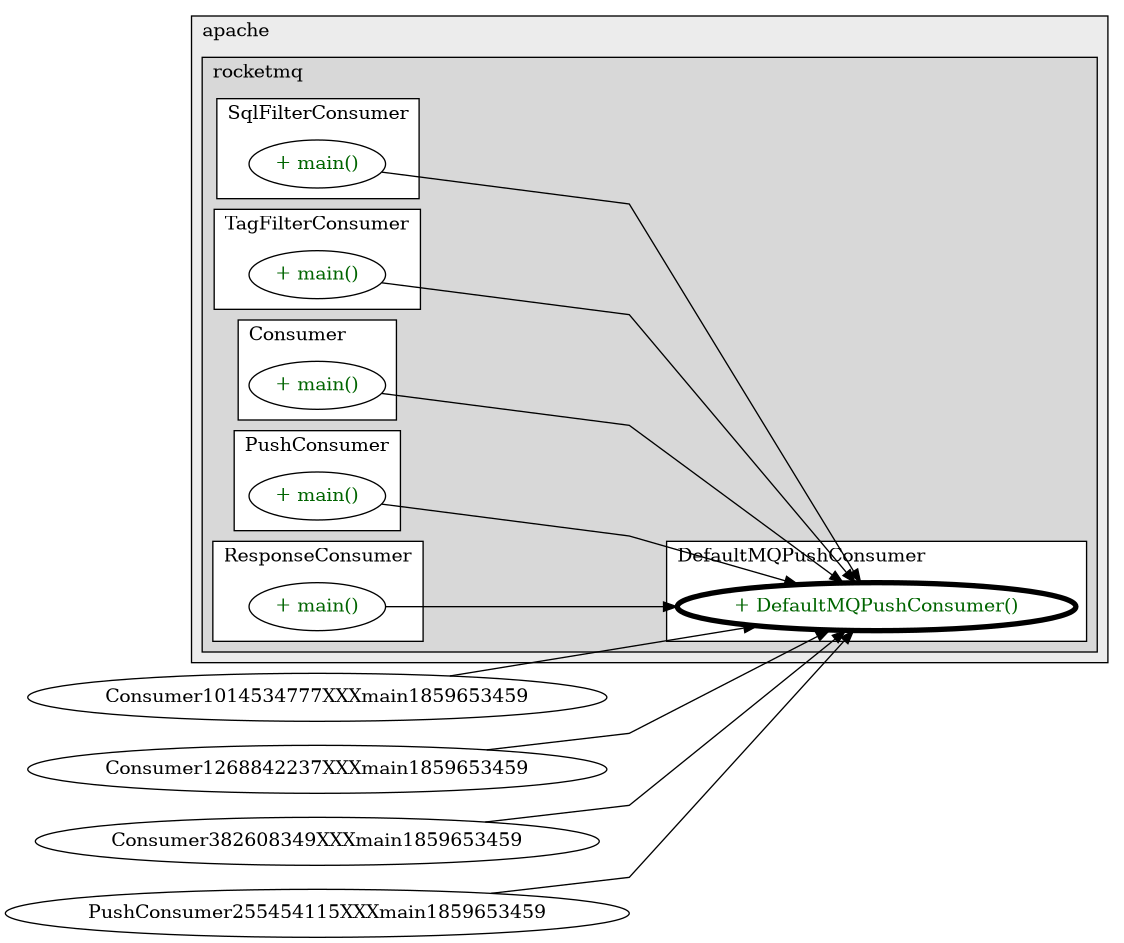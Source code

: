 @startuml

/' diagram meta data start
config=CallConfiguration;
{
  "rootMethod": "org.apache.rocketmq.client.consumer.DefaultMQPushConsumer#DefaultMQPushConsumer(String)",
  "projectClassification": {
    "searchMode": "OpenProject", // OpenProject, AllProjects
    "includedProjects": "",
    "pathEndKeywords": "*.impl",
    "isClientPath": "",
    "isClientName": "",
    "isTestPath": "",
    "isTestName": "",
    "isMappingPath": "",
    "isMappingName": "",
    "isDataAccessPath": "",
    "isDataAccessName": "",
    "isDataStructurePath": "",
    "isDataStructureName": "",
    "isInterfaceStructuresPath": "",
    "isInterfaceStructuresName": "",
    "isEntryPointPath": "",
    "isEntryPointName": "",
    "treatFinalFieldsAsMandatory": false
  },
  "graphRestriction": {
    "classPackageExcludeFilter": "",
    "classPackageIncludeFilter": "",
    "classNameExcludeFilter": "",
    "classNameIncludeFilter": "",
    "methodNameExcludeFilter": "",
    "methodNameIncludeFilter": "",
    "removeByInheritance": "", // inheritance/annotation based filtering is done in a second step
    "removeByAnnotation": "",
    "removeByClassPackage": "", // cleanup the graph after inheritance/annotation based filtering is done
    "removeByClassName": "",
    "cutMappings": false,
    "cutEnum": true,
    "cutTests": true,
    "cutClient": true,
    "cutDataAccess": true,
    "cutInterfaceStructures": true,
    "cutDataStructures": true,
    "cutGetterAndSetter": true,
    "cutConstructors": true
  },
  "graphTraversal": {
    "forwardDepth": 3,
    "backwardDepth": 3,
    "classPackageExcludeFilter": "",
    "classPackageIncludeFilter": "",
    "classNameExcludeFilter": "",
    "classNameIncludeFilter": "",
    "methodNameExcludeFilter": "",
    "methodNameIncludeFilter": "",
    "hideMappings": false,
    "hideDataStructures": false,
    "hidePrivateMethods": true,
    "hideInterfaceCalls": true, // indirection: implementation -> interface (is hidden) -> implementation
    "onlyShowApplicationEntryPoints": false, // root node is included
    "useMethodCallsForStructureDiagram": "ForwardOnly" // ForwardOnly, BothDirections, No
  },
  "details": {
    "aggregation": "GroupByClass", // ByClass, GroupByClass, None
    "showMethodParametersTypes": false,
    "showMethodParametersNames": false,
    "showMethodReturnType": false,
    "showPackageLevels": 2,
    "showCallOrder": false,
    "edgeMode": "MethodsOnly", // TypesOnly, MethodsOnly, TypesAndMethods, MethodsAndDirectTypeUsage
    "showDetailedClassStructure": false
  },
  "rootClass": "org.apache.rocketmq.client.consumer.DefaultMQPushConsumer",
  "extensionCallbackMethod": "" // qualified.class.name#methodName - signature: public static String method(String)
}
diagram meta data end '/



digraph g {
    rankdir="LR"
    splines=polyline
    

'nodes 
subgraph cluster_1411517106 { 
   	label=apache
	labeljust=l
	fillcolor="#ececec"
	style=filled
   
   subgraph cluster_1714486248 { 
   	label=rocketmq
	labeljust=l
	fillcolor="#d8d8d8"
	style=filled
   
   subgraph cluster_1115057354 { 
   	label=SqlFilterConsumer
	labeljust=l
	fillcolor=white
	style=filled
   
   SqlFilterConsumer819045724XXXmain1859653459[
	label="+ main()"
	style=filled
	fillcolor=white
	tooltip="SqlFilterConsumer

null"
	fontcolor=darkgreen
];
} 

subgraph cluster_1195812458 { 
   	label=TagFilterConsumer
	labeljust=l
	fillcolor=white
	style=filled
   
   TagFilterConsumer819045724XXXmain1859653459[
	label="+ main()"
	style=filled
	fillcolor=white
	tooltip="TagFilterConsumer

null"
	fontcolor=darkgreen
];
} 

subgraph cluster_160577077 { 
   	label=Consumer
	labeljust=l
	fillcolor=white
	style=filled
   
   Consumer2031561881XXXmain1859653459[
	label="+ main()"
	style=filled
	fillcolor=white
	tooltip="Consumer

null"
	fontcolor=darkgreen
];
} 

subgraph cluster_2004609280 { 
   	label=DefaultMQPushConsumer
	labeljust=l
	fillcolor=white
	style=filled
   
   DefaultMQPushConsumer633216551XXXDefaultMQPushConsumer1808118735[
	label="+ DefaultMQPushConsumer()"
	style=filled
	fillcolor=white
	tooltip="DefaultMQPushConsumer

&#10;  Constructor specifying consumer group.&#10; &#10;  @param consumerGroup Consumer group.&#10; "
	penwidth=4
	fontcolor=darkgreen
];
} 

subgraph cluster_325102424 { 
   	label=PushConsumer
	labeljust=l
	fillcolor=white
	style=filled
   
   PushConsumer1191250838XXXmain1859653459[
	label="+ main()"
	style=filled
	fillcolor=white
	tooltip="PushConsumer

null"
	fontcolor=darkgreen
];
} 

subgraph cluster_425376580 { 
   	label=ResponseConsumer
	labeljust=l
	fillcolor=white
	style=filled
   
   ResponseConsumer196752767XXXmain1859653459[
	label="+ main()"
	style=filled
	fillcolor=white
	tooltip="ResponseConsumer

null"
	fontcolor=darkgreen
];
} 
} 
} 

'edges    
Consumer1014534777XXXmain1859653459 -> DefaultMQPushConsumer633216551XXXDefaultMQPushConsumer1808118735;
Consumer1268842237XXXmain1859653459 -> DefaultMQPushConsumer633216551XXXDefaultMQPushConsumer1808118735;
Consumer2031561881XXXmain1859653459 -> DefaultMQPushConsumer633216551XXXDefaultMQPushConsumer1808118735;
Consumer382608349XXXmain1859653459 -> DefaultMQPushConsumer633216551XXXDefaultMQPushConsumer1808118735;
PushConsumer1191250838XXXmain1859653459 -> DefaultMQPushConsumer633216551XXXDefaultMQPushConsumer1808118735;
PushConsumer255454115XXXmain1859653459 -> DefaultMQPushConsumer633216551XXXDefaultMQPushConsumer1808118735;
ResponseConsumer196752767XXXmain1859653459 -> DefaultMQPushConsumer633216551XXXDefaultMQPushConsumer1808118735;
SqlFilterConsumer819045724XXXmain1859653459 -> DefaultMQPushConsumer633216551XXXDefaultMQPushConsumer1808118735;
TagFilterConsumer819045724XXXmain1859653459 -> DefaultMQPushConsumer633216551XXXDefaultMQPushConsumer1808118735;
    
}
@enduml